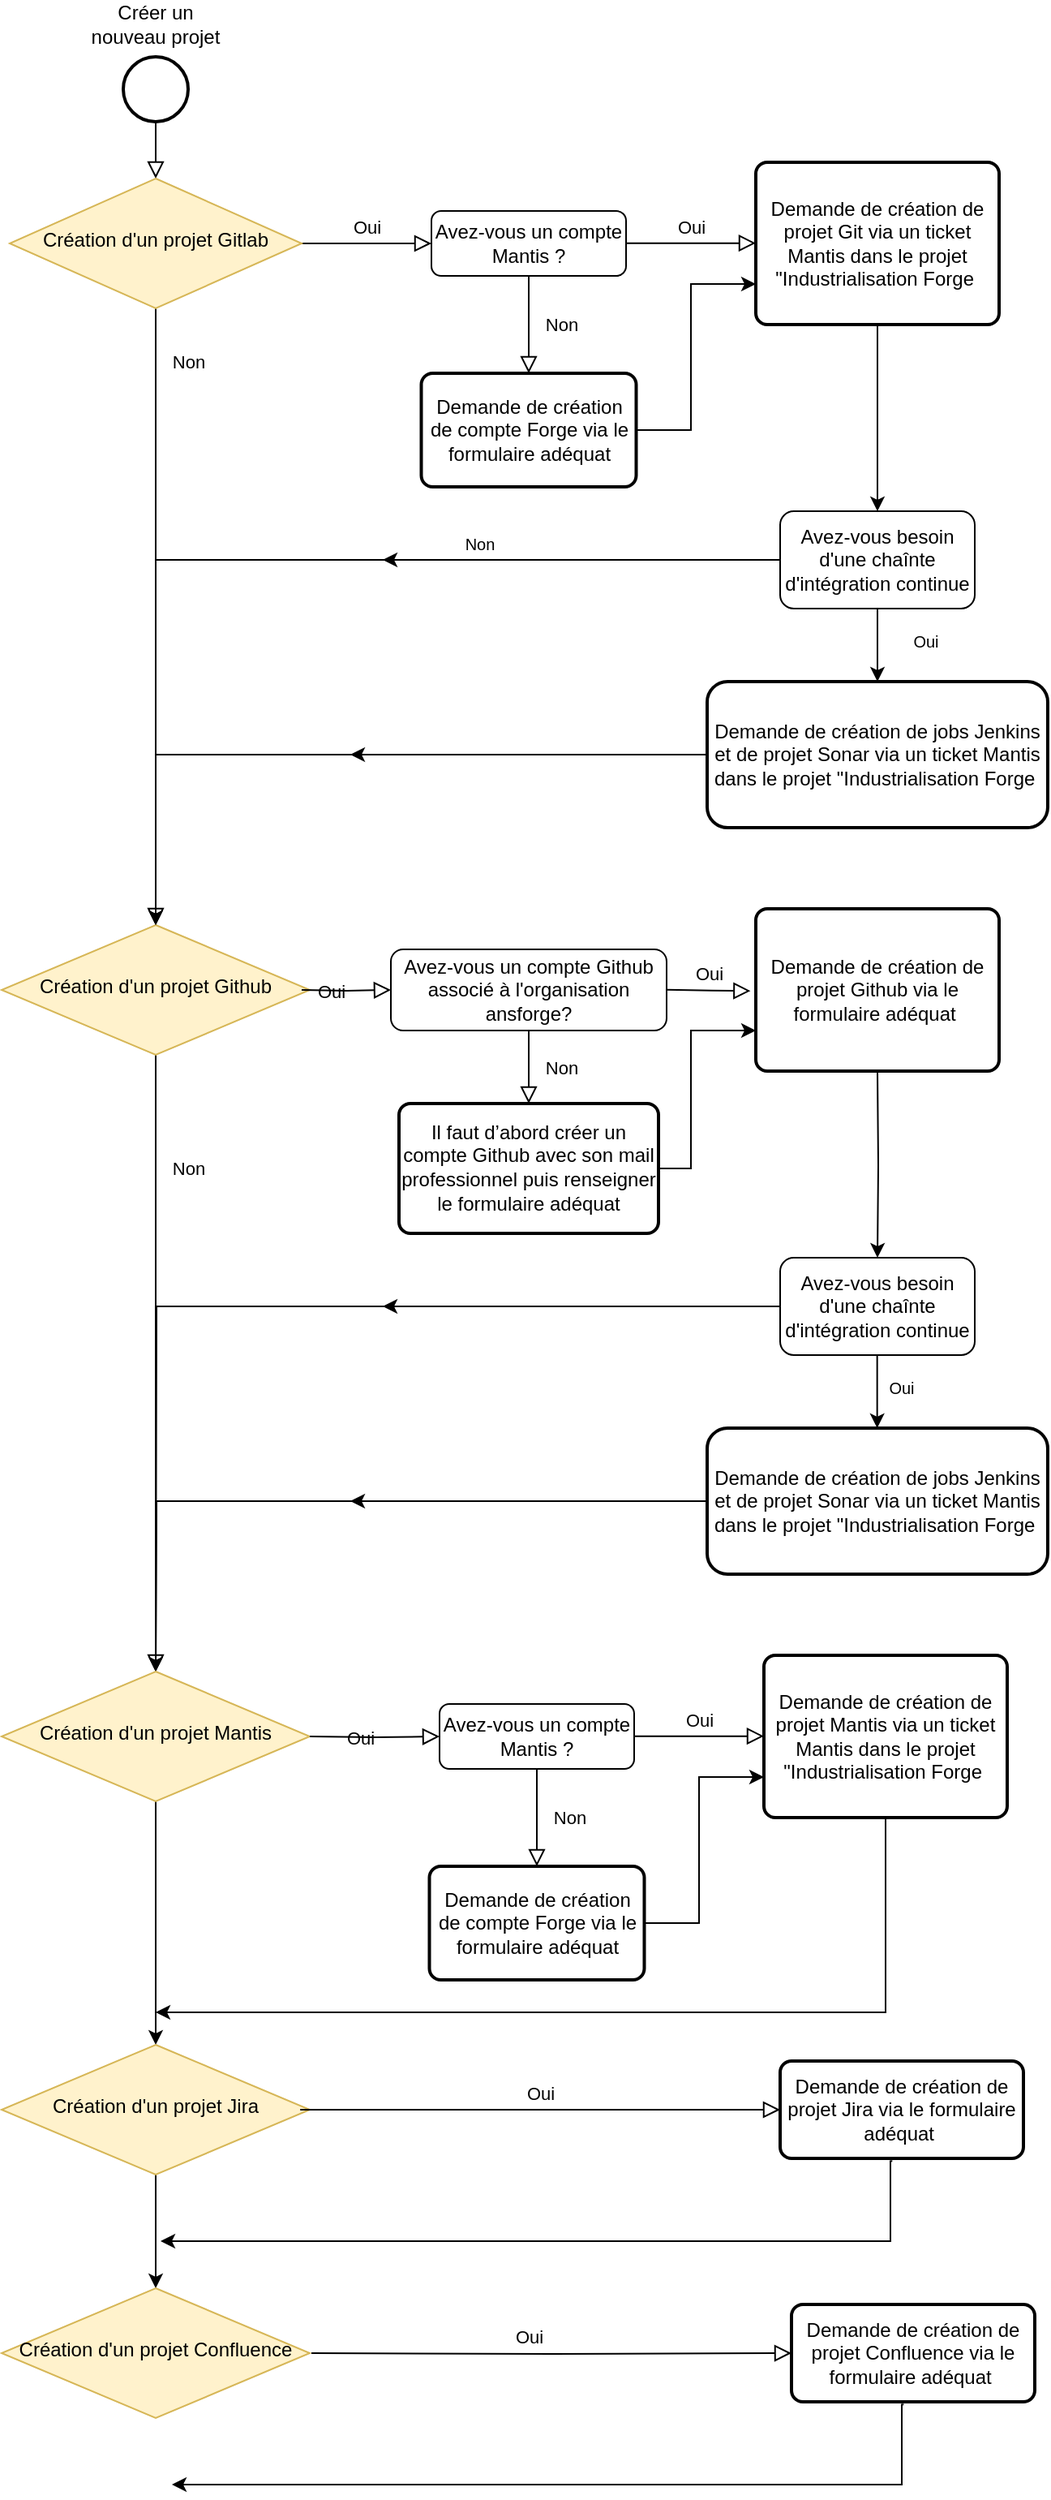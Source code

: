<mxfile version="22.1.16" type="github">
  <diagram id="C5RBs43oDa-KdzZeNtuy" name="Page-1">
    <mxGraphModel dx="1687" dy="868" grid="1" gridSize="10" guides="1" tooltips="1" connect="1" arrows="1" fold="1" page="1" pageScale="1" pageWidth="1654" pageHeight="2336" math="0" shadow="0">
      <root>
        <mxCell id="WIyWlLk6GJQsqaUBKTNV-0" />
        <mxCell id="WIyWlLk6GJQsqaUBKTNV-1" parent="WIyWlLk6GJQsqaUBKTNV-0" />
        <mxCell id="xDcg4EXe8-0JSBkCGdu8-0" value="" style="strokeWidth=2;html=1;shape=mxgraph.flowchart.start_2;whiteSpace=wrap;" vertex="1" parent="WIyWlLk6GJQsqaUBKTNV-1">
          <mxGeometry x="110" y="45" width="40" height="40" as="geometry" />
        </mxCell>
        <mxCell id="WIyWlLk6GJQsqaUBKTNV-2" value="" style="rounded=0;html=1;jettySize=auto;orthogonalLoop=1;fontSize=11;endArrow=block;endFill=0;endSize=8;strokeWidth=1;shadow=0;labelBackgroundColor=none;edgeStyle=orthogonalEdgeStyle;exitX=0.5;exitY=1;exitDx=0;exitDy=0;exitPerimeter=0;" parent="WIyWlLk6GJQsqaUBKTNV-1" source="xDcg4EXe8-0JSBkCGdu8-0" target="WIyWlLk6GJQsqaUBKTNV-6" edge="1">
          <mxGeometry relative="1" as="geometry">
            <mxPoint x="40" y="120" as="sourcePoint" />
          </mxGeometry>
        </mxCell>
        <mxCell id="WIyWlLk6GJQsqaUBKTNV-4" value="Non" style="rounded=0;html=1;jettySize=auto;orthogonalLoop=1;fontSize=11;endArrow=block;endFill=0;endSize=8;strokeWidth=1;shadow=0;labelBackgroundColor=none;edgeStyle=orthogonalEdgeStyle;" parent="WIyWlLk6GJQsqaUBKTNV-1" source="WIyWlLk6GJQsqaUBKTNV-6" target="WIyWlLk6GJQsqaUBKTNV-10" edge="1">
          <mxGeometry x="-0.826" y="20" relative="1" as="geometry">
            <mxPoint as="offset" />
          </mxGeometry>
        </mxCell>
        <mxCell id="WIyWlLk6GJQsqaUBKTNV-5" value="Oui" style="edgeStyle=orthogonalEdgeStyle;rounded=0;html=1;jettySize=auto;orthogonalLoop=1;fontSize=11;endArrow=block;endFill=0;endSize=8;strokeWidth=1;shadow=0;labelBackgroundColor=none;" parent="WIyWlLk6GJQsqaUBKTNV-1" source="WIyWlLk6GJQsqaUBKTNV-6" target="WIyWlLk6GJQsqaUBKTNV-7" edge="1">
          <mxGeometry y="10" relative="1" as="geometry">
            <mxPoint as="offset" />
          </mxGeometry>
        </mxCell>
        <mxCell id="WIyWlLk6GJQsqaUBKTNV-6" value="Création d&#39;un projet Gitlab" style="rhombus;whiteSpace=wrap;html=1;shadow=0;fontFamily=Helvetica;fontSize=12;align=center;strokeWidth=1;spacing=6;spacingTop=-4;fillColor=#fff2cc;strokeColor=#d6b656;" parent="WIyWlLk6GJQsqaUBKTNV-1" vertex="1">
          <mxGeometry x="40" y="120" width="180" height="80" as="geometry" />
        </mxCell>
        <mxCell id="WIyWlLk6GJQsqaUBKTNV-7" value="Avez-vous un compte Mantis ?" style="rounded=1;whiteSpace=wrap;html=1;fontSize=12;glass=0;strokeWidth=1;shadow=0;" parent="WIyWlLk6GJQsqaUBKTNV-1" vertex="1">
          <mxGeometry x="300" y="140" width="120" height="40" as="geometry" />
        </mxCell>
        <mxCell id="WIyWlLk6GJQsqaUBKTNV-9" value="Non" style="edgeStyle=orthogonalEdgeStyle;rounded=0;html=1;jettySize=auto;orthogonalLoop=1;fontSize=11;endArrow=block;endFill=0;endSize=8;strokeWidth=1;shadow=0;labelBackgroundColor=none;" parent="WIyWlLk6GJQsqaUBKTNV-1" source="WIyWlLk6GJQsqaUBKTNV-10" edge="1">
          <mxGeometry x="-0.632" y="20" relative="1" as="geometry">
            <mxPoint as="offset" />
            <mxPoint x="130" y="1040" as="targetPoint" />
          </mxGeometry>
        </mxCell>
        <mxCell id="WIyWlLk6GJQsqaUBKTNV-10" value="Création d&#39;un projet Github" style="rhombus;whiteSpace=wrap;html=1;shadow=0;fontFamily=Helvetica;fontSize=12;align=center;strokeWidth=1;spacing=6;spacingTop=-4;fillColor=#fff2cc;strokeColor=#d6b656;" parent="WIyWlLk6GJQsqaUBKTNV-1" vertex="1">
          <mxGeometry x="35" y="580" width="190" height="80" as="geometry" />
        </mxCell>
        <mxCell id="xDcg4EXe8-0JSBkCGdu8-1" value="Créer un nouveau projet" style="text;html=1;strokeColor=none;fillColor=none;align=center;verticalAlign=middle;whiteSpace=wrap;rounded=0;" vertex="1" parent="WIyWlLk6GJQsqaUBKTNV-1">
          <mxGeometry x="85" y="10" width="90" height="30" as="geometry" />
        </mxCell>
        <mxCell id="xDcg4EXe8-0JSBkCGdu8-2" value="Oui" style="edgeStyle=orthogonalEdgeStyle;rounded=0;html=1;jettySize=auto;orthogonalLoop=1;fontSize=11;endArrow=block;endFill=0;endSize=8;strokeWidth=1;shadow=0;labelBackgroundColor=none;" edge="1" parent="WIyWlLk6GJQsqaUBKTNV-1">
          <mxGeometry y="10" relative="1" as="geometry">
            <mxPoint as="offset" />
            <mxPoint x="420" y="159.86" as="sourcePoint" />
            <mxPoint x="500" y="159.86" as="targetPoint" />
          </mxGeometry>
        </mxCell>
        <mxCell id="xDcg4EXe8-0JSBkCGdu8-14" value="" style="edgeStyle=orthogonalEdgeStyle;rounded=0;orthogonalLoop=1;jettySize=auto;html=1;" edge="1" parent="WIyWlLk6GJQsqaUBKTNV-1" source="xDcg4EXe8-0JSBkCGdu8-4" target="xDcg4EXe8-0JSBkCGdu8-13">
          <mxGeometry relative="1" as="geometry" />
        </mxCell>
        <mxCell id="xDcg4EXe8-0JSBkCGdu8-4" value="Demande de création de projet Git via un ticket Mantis dans le projet &quot;Industrialisation Forge&amp;nbsp;" style="rounded=1;whiteSpace=wrap;html=1;absoluteArcSize=1;arcSize=14;strokeWidth=2;" vertex="1" parent="WIyWlLk6GJQsqaUBKTNV-1">
          <mxGeometry x="500" y="110" width="150" height="100" as="geometry" />
        </mxCell>
        <mxCell id="xDcg4EXe8-0JSBkCGdu8-5" value="Non" style="rounded=0;html=1;jettySize=auto;orthogonalLoop=1;fontSize=11;endArrow=block;endFill=0;endSize=8;strokeWidth=1;shadow=0;labelBackgroundColor=none;edgeStyle=orthogonalEdgeStyle;exitX=0.5;exitY=1;exitDx=0;exitDy=0;entryX=0.5;entryY=0;entryDx=0;entryDy=0;" edge="1" parent="WIyWlLk6GJQsqaUBKTNV-1" source="WIyWlLk6GJQsqaUBKTNV-7" target="xDcg4EXe8-0JSBkCGdu8-6">
          <mxGeometry y="20" relative="1" as="geometry">
            <mxPoint as="offset" />
            <mxPoint x="359.86" y="190" as="sourcePoint" />
            <mxPoint x="360" y="240" as="targetPoint" />
          </mxGeometry>
        </mxCell>
        <mxCell id="xDcg4EXe8-0JSBkCGdu8-6" value="Demande de création de compte Forge via le formulaire adéquat" style="rounded=1;whiteSpace=wrap;html=1;absoluteArcSize=1;arcSize=14;strokeWidth=2;" vertex="1" parent="WIyWlLk6GJQsqaUBKTNV-1">
          <mxGeometry x="293.75" y="240" width="132.5" height="70" as="geometry" />
        </mxCell>
        <mxCell id="xDcg4EXe8-0JSBkCGdu8-8" value="" style="endArrow=classic;html=1;rounded=0;exitX=1;exitY=0.5;exitDx=0;exitDy=0;entryX=0;entryY=0.75;entryDx=0;entryDy=0;" edge="1" parent="WIyWlLk6GJQsqaUBKTNV-1" source="xDcg4EXe8-0JSBkCGdu8-6" target="xDcg4EXe8-0JSBkCGdu8-4">
          <mxGeometry width="50" height="50" relative="1" as="geometry">
            <mxPoint x="420" y="230" as="sourcePoint" />
            <mxPoint x="470" y="180" as="targetPoint" />
            <Array as="points">
              <mxPoint x="460" y="275" />
              <mxPoint x="460" y="185" />
            </Array>
          </mxGeometry>
        </mxCell>
        <mxCell id="xDcg4EXe8-0JSBkCGdu8-18" value="" style="edgeStyle=orthogonalEdgeStyle;rounded=0;orthogonalLoop=1;jettySize=auto;html=1;" edge="1" parent="WIyWlLk6GJQsqaUBKTNV-1" source="xDcg4EXe8-0JSBkCGdu8-13" target="xDcg4EXe8-0JSBkCGdu8-17">
          <mxGeometry relative="1" as="geometry" />
        </mxCell>
        <mxCell id="xDcg4EXe8-0JSBkCGdu8-13" value="Avez-vous besoin d&#39;une chaînte d&#39;intégration continue" style="rounded=1;whiteSpace=wrap;html=1;arcSize=14;strokeWidth=1;" vertex="1" parent="WIyWlLk6GJQsqaUBKTNV-1">
          <mxGeometry x="515" y="325" width="120" height="60" as="geometry" />
        </mxCell>
        <mxCell id="xDcg4EXe8-0JSBkCGdu8-15" style="edgeStyle=orthogonalEdgeStyle;rounded=0;orthogonalLoop=1;jettySize=auto;html=1;entryX=0.5;entryY=0;entryDx=0;entryDy=0;labelBackgroundColor=none;" edge="1" parent="WIyWlLk6GJQsqaUBKTNV-1" source="xDcg4EXe8-0JSBkCGdu8-13" target="WIyWlLk6GJQsqaUBKTNV-10">
          <mxGeometry relative="1" as="geometry" />
        </mxCell>
        <mxCell id="xDcg4EXe8-0JSBkCGdu8-16" value="&lt;font style=&quot;font-size: 10px;&quot;&gt;Non&lt;/font&gt;" style="text;strokeColor=none;align=center;fillColor=none;html=1;verticalAlign=middle;whiteSpace=wrap;rounded=0;" vertex="1" parent="WIyWlLk6GJQsqaUBKTNV-1">
          <mxGeometry x="300" y="330" width="60" height="30" as="geometry" />
        </mxCell>
        <mxCell id="xDcg4EXe8-0JSBkCGdu8-20" style="edgeStyle=orthogonalEdgeStyle;rounded=0;orthogonalLoop=1;jettySize=auto;html=1;entryX=0.5;entryY=0;entryDx=0;entryDy=0;" edge="1" parent="WIyWlLk6GJQsqaUBKTNV-1" source="xDcg4EXe8-0JSBkCGdu8-17" target="WIyWlLk6GJQsqaUBKTNV-10">
          <mxGeometry relative="1" as="geometry" />
        </mxCell>
        <mxCell id="xDcg4EXe8-0JSBkCGdu8-17" value="Demande de création de jobs Jenkins et de projet Sonar via un ticket Mantis dans le projet &quot;Industrialisation Forge&amp;nbsp;" style="whiteSpace=wrap;html=1;rounded=1;arcSize=14;strokeWidth=2;" vertex="1" parent="WIyWlLk6GJQsqaUBKTNV-1">
          <mxGeometry x="470" y="430" width="210" height="90" as="geometry" />
        </mxCell>
        <mxCell id="xDcg4EXe8-0JSBkCGdu8-19" value="&lt;font style=&quot;font-size: 10px;&quot;&gt;Oui&lt;/font&gt;" style="text;strokeColor=none;align=center;fillColor=none;html=1;verticalAlign=middle;whiteSpace=wrap;rounded=0;" vertex="1" parent="WIyWlLk6GJQsqaUBKTNV-1">
          <mxGeometry x="590" y="390" width="30" height="30" as="geometry" />
        </mxCell>
        <mxCell id="xDcg4EXe8-0JSBkCGdu8-21" value="Oui" style="edgeStyle=orthogonalEdgeStyle;rounded=0;html=1;jettySize=auto;orthogonalLoop=1;fontSize=11;endArrow=block;endFill=0;endSize=8;strokeWidth=1;shadow=0;labelBackgroundColor=none;" edge="1" parent="WIyWlLk6GJQsqaUBKTNV-1" target="xDcg4EXe8-0JSBkCGdu8-22">
          <mxGeometry y="10" relative="1" as="geometry">
            <mxPoint as="offset" />
            <mxPoint x="220" y="620" as="sourcePoint" />
          </mxGeometry>
        </mxCell>
        <mxCell id="xDcg4EXe8-0JSBkCGdu8-22" value="Avez-vous un compte Github associé à l&#39;organisation ansforge?" style="rounded=1;whiteSpace=wrap;html=1;fontSize=12;glass=0;strokeWidth=1;shadow=0;" vertex="1" parent="WIyWlLk6GJQsqaUBKTNV-1">
          <mxGeometry x="275" y="595" width="170" height="50" as="geometry" />
        </mxCell>
        <mxCell id="xDcg4EXe8-0JSBkCGdu8-23" value="Oui" style="edgeStyle=orthogonalEdgeStyle;rounded=0;html=1;jettySize=auto;orthogonalLoop=1;fontSize=11;endArrow=block;endFill=0;endSize=8;strokeWidth=1;shadow=0;labelBackgroundColor=none;entryX=-0.022;entryY=0.506;entryDx=0;entryDy=0;entryPerimeter=0;" edge="1" parent="WIyWlLk6GJQsqaUBKTNV-1" target="xDcg4EXe8-0JSBkCGdu8-24">
          <mxGeometry y="10" relative="1" as="geometry">
            <mxPoint as="offset" />
            <mxPoint x="445" y="619.86" as="sourcePoint" />
            <mxPoint x="525" y="619.86" as="targetPoint" />
          </mxGeometry>
        </mxCell>
        <mxCell id="xDcg4EXe8-0JSBkCGdu8-24" value="Demande de création de projet Github via le formulaire adéquat&amp;nbsp;" style="rounded=1;whiteSpace=wrap;html=1;absoluteArcSize=1;arcSize=14;strokeWidth=2;" vertex="1" parent="WIyWlLk6GJQsqaUBKTNV-1">
          <mxGeometry x="500" y="570" width="150" height="100" as="geometry" />
        </mxCell>
        <mxCell id="xDcg4EXe8-0JSBkCGdu8-25" value="Non" style="rounded=0;html=1;jettySize=auto;orthogonalLoop=1;fontSize=11;endArrow=block;endFill=0;endSize=8;strokeWidth=1;shadow=0;labelBackgroundColor=none;edgeStyle=orthogonalEdgeStyle;exitX=0.5;exitY=1;exitDx=0;exitDy=0;entryX=0.5;entryY=0;entryDx=0;entryDy=0;" edge="1" parent="WIyWlLk6GJQsqaUBKTNV-1" source="xDcg4EXe8-0JSBkCGdu8-22" target="xDcg4EXe8-0JSBkCGdu8-26">
          <mxGeometry y="20" relative="1" as="geometry">
            <mxPoint as="offset" />
            <mxPoint x="359.86" y="650" as="sourcePoint" />
            <mxPoint x="360" y="700" as="targetPoint" />
          </mxGeometry>
        </mxCell>
        <mxCell id="xDcg4EXe8-0JSBkCGdu8-26" value="&lt;p style=&quot;margin: 0cm; vertical-align: baseline;&quot; class=&quot;paragraph&quot;&gt;Il faut d’abord créer un&lt;br&gt;compte Github avec son mail professionnel puis renseigner le formulaire adéquat&lt;span style=&quot;font-size: 10pt; font-family: Arial, sans-serif;&quot;&gt;&lt;/span&gt;&lt;/p&gt;" style="rounded=1;whiteSpace=wrap;html=1;absoluteArcSize=1;arcSize=14;strokeWidth=2;" vertex="1" parent="WIyWlLk6GJQsqaUBKTNV-1">
          <mxGeometry x="280" y="690" width="160" height="80" as="geometry" />
        </mxCell>
        <mxCell id="xDcg4EXe8-0JSBkCGdu8-27" value="" style="endArrow=classic;html=1;rounded=0;exitX=1;exitY=0.5;exitDx=0;exitDy=0;entryX=0;entryY=0.75;entryDx=0;entryDy=0;" edge="1" parent="WIyWlLk6GJQsqaUBKTNV-1" source="xDcg4EXe8-0JSBkCGdu8-26" target="xDcg4EXe8-0JSBkCGdu8-24">
          <mxGeometry width="50" height="50" relative="1" as="geometry">
            <mxPoint x="420" y="690" as="sourcePoint" />
            <mxPoint x="470" y="640" as="targetPoint" />
            <Array as="points">
              <mxPoint x="460" y="730" />
              <mxPoint x="460" y="645" />
            </Array>
          </mxGeometry>
        </mxCell>
        <mxCell id="xDcg4EXe8-0JSBkCGdu8-29" value="" style="endArrow=classic;html=1;rounded=0;exitX=0;exitY=0.5;exitDx=0;exitDy=0;" edge="1" parent="WIyWlLk6GJQsqaUBKTNV-1" source="xDcg4EXe8-0JSBkCGdu8-17">
          <mxGeometry width="50" height="50" relative="1" as="geometry">
            <mxPoint x="490" y="500" as="sourcePoint" />
            <mxPoint x="250" y="475" as="targetPoint" />
          </mxGeometry>
        </mxCell>
        <mxCell id="xDcg4EXe8-0JSBkCGdu8-30" value="" style="endArrow=classic;html=1;rounded=0;exitX=0;exitY=0.5;exitDx=0;exitDy=0;" edge="1" parent="WIyWlLk6GJQsqaUBKTNV-1" source="xDcg4EXe8-0JSBkCGdu8-13">
          <mxGeometry width="50" height="50" relative="1" as="geometry">
            <mxPoint x="480" y="485" as="sourcePoint" />
            <mxPoint x="270" y="355" as="targetPoint" />
          </mxGeometry>
        </mxCell>
        <mxCell id="xDcg4EXe8-0JSBkCGdu8-31" value="" style="edgeStyle=orthogonalEdgeStyle;rounded=0;orthogonalLoop=1;jettySize=auto;html=1;" edge="1" parent="WIyWlLk6GJQsqaUBKTNV-1" target="xDcg4EXe8-0JSBkCGdu8-32">
          <mxGeometry relative="1" as="geometry">
            <mxPoint x="575" y="670" as="sourcePoint" />
          </mxGeometry>
        </mxCell>
        <mxCell id="xDcg4EXe8-0JSBkCGdu8-32" value="Avez-vous besoin d&#39;une chaînte d&#39;intégration continue" style="rounded=1;whiteSpace=wrap;html=1;arcSize=14;strokeWidth=1;" vertex="1" parent="WIyWlLk6GJQsqaUBKTNV-1">
          <mxGeometry x="515" y="785" width="120" height="60" as="geometry" />
        </mxCell>
        <mxCell id="xDcg4EXe8-0JSBkCGdu8-33" style="edgeStyle=orthogonalEdgeStyle;rounded=0;orthogonalLoop=1;jettySize=auto;html=1;entryX=0.5;entryY=0;entryDx=0;entryDy=0;labelBackgroundColor=none;" edge="1" parent="WIyWlLk6GJQsqaUBKTNV-1" source="xDcg4EXe8-0JSBkCGdu8-32">
          <mxGeometry relative="1" as="geometry">
            <mxPoint x="130" y="1040" as="targetPoint" />
          </mxGeometry>
        </mxCell>
        <mxCell id="xDcg4EXe8-0JSBkCGdu8-34" style="edgeStyle=orthogonalEdgeStyle;rounded=0;orthogonalLoop=1;jettySize=auto;html=1;entryX=0.5;entryY=0;entryDx=0;entryDy=0;" edge="1" parent="WIyWlLk6GJQsqaUBKTNV-1" source="xDcg4EXe8-0JSBkCGdu8-35">
          <mxGeometry relative="1" as="geometry">
            <mxPoint x="130" y="1040" as="targetPoint" />
          </mxGeometry>
        </mxCell>
        <mxCell id="xDcg4EXe8-0JSBkCGdu8-35" value="Demande de création de jobs Jenkins et de projet Sonar via un ticket Mantis dans le projet &quot;Industrialisation Forge&amp;nbsp;" style="whiteSpace=wrap;html=1;rounded=1;arcSize=14;strokeWidth=2;" vertex="1" parent="WIyWlLk6GJQsqaUBKTNV-1">
          <mxGeometry x="470" y="890" width="210" height="90" as="geometry" />
        </mxCell>
        <mxCell id="xDcg4EXe8-0JSBkCGdu8-36" value="&lt;font style=&quot;font-size: 10px;&quot;&gt;Oui&lt;/font&gt;" style="text;strokeColor=none;align=center;fillColor=none;html=1;verticalAlign=middle;whiteSpace=wrap;rounded=0;" vertex="1" parent="WIyWlLk6GJQsqaUBKTNV-1">
          <mxGeometry x="560" y="850" width="60" height="30" as="geometry" />
        </mxCell>
        <mxCell id="xDcg4EXe8-0JSBkCGdu8-37" value="" style="endArrow=classic;html=1;rounded=0;exitX=0;exitY=0.5;exitDx=0;exitDy=0;" edge="1" parent="WIyWlLk6GJQsqaUBKTNV-1" source="xDcg4EXe8-0JSBkCGdu8-35">
          <mxGeometry width="50" height="50" relative="1" as="geometry">
            <mxPoint x="490" y="960" as="sourcePoint" />
            <mxPoint x="250" y="935" as="targetPoint" />
          </mxGeometry>
        </mxCell>
        <mxCell id="xDcg4EXe8-0JSBkCGdu8-38" value="" style="endArrow=classic;html=1;rounded=0;exitX=0;exitY=0.5;exitDx=0;exitDy=0;" edge="1" parent="WIyWlLk6GJQsqaUBKTNV-1" source="xDcg4EXe8-0JSBkCGdu8-32">
          <mxGeometry width="50" height="50" relative="1" as="geometry">
            <mxPoint x="480" y="945" as="sourcePoint" />
            <mxPoint x="270" y="815" as="targetPoint" />
          </mxGeometry>
        </mxCell>
        <mxCell id="xDcg4EXe8-0JSBkCGdu8-39" value="" style="edgeStyle=orthogonalEdgeStyle;rounded=0;orthogonalLoop=1;jettySize=auto;html=1;" edge="1" parent="WIyWlLk6GJQsqaUBKTNV-1">
          <mxGeometry relative="1" as="geometry">
            <mxPoint x="574.83" y="845" as="sourcePoint" />
            <mxPoint x="574.83" y="890" as="targetPoint" />
          </mxGeometry>
        </mxCell>
        <mxCell id="xDcg4EXe8-0JSBkCGdu8-51" value="" style="edgeStyle=orthogonalEdgeStyle;rounded=0;orthogonalLoop=1;jettySize=auto;html=1;" edge="1" parent="WIyWlLk6GJQsqaUBKTNV-1" source="xDcg4EXe8-0JSBkCGdu8-40" target="xDcg4EXe8-0JSBkCGdu8-50">
          <mxGeometry relative="1" as="geometry" />
        </mxCell>
        <mxCell id="xDcg4EXe8-0JSBkCGdu8-40" value="Création d&#39;un projet Mantis" style="rhombus;whiteSpace=wrap;html=1;shadow=0;fontFamily=Helvetica;fontSize=12;align=center;strokeWidth=1;spacing=6;spacingTop=-4;fillColor=#fff2cc;strokeColor=#d6b656;" vertex="1" parent="WIyWlLk6GJQsqaUBKTNV-1">
          <mxGeometry x="35" y="1040" width="190" height="80" as="geometry" />
        </mxCell>
        <mxCell id="xDcg4EXe8-0JSBkCGdu8-41" value="Oui" style="edgeStyle=orthogonalEdgeStyle;rounded=0;html=1;jettySize=auto;orthogonalLoop=1;fontSize=11;endArrow=block;endFill=0;endSize=8;strokeWidth=1;shadow=0;labelBackgroundColor=none;" edge="1" parent="WIyWlLk6GJQsqaUBKTNV-1" target="xDcg4EXe8-0JSBkCGdu8-42">
          <mxGeometry y="10" relative="1" as="geometry">
            <mxPoint as="offset" />
            <mxPoint x="225" y="1080" as="sourcePoint" />
          </mxGeometry>
        </mxCell>
        <mxCell id="xDcg4EXe8-0JSBkCGdu8-42" value="Avez-vous un compte Mantis ?" style="rounded=1;whiteSpace=wrap;html=1;fontSize=12;glass=0;strokeWidth=1;shadow=0;" vertex="1" parent="WIyWlLk6GJQsqaUBKTNV-1">
          <mxGeometry x="305" y="1060" width="120" height="40" as="geometry" />
        </mxCell>
        <mxCell id="xDcg4EXe8-0JSBkCGdu8-43" value="Oui" style="edgeStyle=orthogonalEdgeStyle;rounded=0;html=1;jettySize=auto;orthogonalLoop=1;fontSize=11;endArrow=block;endFill=0;endSize=8;strokeWidth=1;shadow=0;labelBackgroundColor=none;" edge="1" parent="WIyWlLk6GJQsqaUBKTNV-1">
          <mxGeometry y="10" relative="1" as="geometry">
            <mxPoint as="offset" />
            <mxPoint x="425" y="1079.86" as="sourcePoint" />
            <mxPoint x="505" y="1079.86" as="targetPoint" />
          </mxGeometry>
        </mxCell>
        <mxCell id="xDcg4EXe8-0JSBkCGdu8-44" value="" style="edgeStyle=orthogonalEdgeStyle;rounded=0;orthogonalLoop=1;jettySize=auto;html=1;exitX=0.5;exitY=1;exitDx=0;exitDy=0;" edge="1" parent="WIyWlLk6GJQsqaUBKTNV-1">
          <mxGeometry relative="1" as="geometry">
            <mxPoint x="130" y="1250" as="targetPoint" />
            <mxPoint x="580" y="1100" as="sourcePoint" />
            <Array as="points">
              <mxPoint x="580" y="1250" />
            </Array>
          </mxGeometry>
        </mxCell>
        <mxCell id="xDcg4EXe8-0JSBkCGdu8-45" value="Demande de création de projet Mantis via un ticket Mantis dans le projet &quot;Industrialisation Forge&amp;nbsp;" style="rounded=1;whiteSpace=wrap;html=1;absoluteArcSize=1;arcSize=14;strokeWidth=2;" vertex="1" parent="WIyWlLk6GJQsqaUBKTNV-1">
          <mxGeometry x="505" y="1030" width="150" height="100" as="geometry" />
        </mxCell>
        <mxCell id="xDcg4EXe8-0JSBkCGdu8-46" value="Non" style="rounded=0;html=1;jettySize=auto;orthogonalLoop=1;fontSize=11;endArrow=block;endFill=0;endSize=8;strokeWidth=1;shadow=0;labelBackgroundColor=none;edgeStyle=orthogonalEdgeStyle;exitX=0.5;exitY=1;exitDx=0;exitDy=0;entryX=0.5;entryY=0;entryDx=0;entryDy=0;" edge="1" parent="WIyWlLk6GJQsqaUBKTNV-1" source="xDcg4EXe8-0JSBkCGdu8-42" target="xDcg4EXe8-0JSBkCGdu8-47">
          <mxGeometry y="20" relative="1" as="geometry">
            <mxPoint as="offset" />
            <mxPoint x="364.86" y="1110" as="sourcePoint" />
            <mxPoint x="365" y="1160" as="targetPoint" />
          </mxGeometry>
        </mxCell>
        <mxCell id="xDcg4EXe8-0JSBkCGdu8-47" value="Demande de création de compte Forge via le formulaire adéquat" style="rounded=1;whiteSpace=wrap;html=1;absoluteArcSize=1;arcSize=14;strokeWidth=2;" vertex="1" parent="WIyWlLk6GJQsqaUBKTNV-1">
          <mxGeometry x="298.75" y="1160" width="132.5" height="70" as="geometry" />
        </mxCell>
        <mxCell id="xDcg4EXe8-0JSBkCGdu8-48" value="" style="endArrow=classic;html=1;rounded=0;exitX=1;exitY=0.5;exitDx=0;exitDy=0;entryX=0;entryY=0.75;entryDx=0;entryDy=0;" edge="1" parent="WIyWlLk6GJQsqaUBKTNV-1" source="xDcg4EXe8-0JSBkCGdu8-47" target="xDcg4EXe8-0JSBkCGdu8-45">
          <mxGeometry width="50" height="50" relative="1" as="geometry">
            <mxPoint x="425" y="1150" as="sourcePoint" />
            <mxPoint x="475" y="1100" as="targetPoint" />
            <Array as="points">
              <mxPoint x="465" y="1195" />
              <mxPoint x="465" y="1105" />
            </Array>
          </mxGeometry>
        </mxCell>
        <mxCell id="xDcg4EXe8-0JSBkCGdu8-56" value="" style="edgeStyle=orthogonalEdgeStyle;rounded=0;orthogonalLoop=1;jettySize=auto;html=1;" edge="1" parent="WIyWlLk6GJQsqaUBKTNV-1" source="xDcg4EXe8-0JSBkCGdu8-50" target="xDcg4EXe8-0JSBkCGdu8-55">
          <mxGeometry relative="1" as="geometry" />
        </mxCell>
        <mxCell id="xDcg4EXe8-0JSBkCGdu8-50" value="Création d&#39;un projet Jira" style="rhombus;whiteSpace=wrap;html=1;shadow=0;fontFamily=Helvetica;fontSize=12;align=center;strokeWidth=1;spacing=6;spacingTop=-4;fillColor=#fff2cc;strokeColor=#d6b656;" vertex="1" parent="WIyWlLk6GJQsqaUBKTNV-1">
          <mxGeometry x="35" y="1270" width="190" height="80" as="geometry" />
        </mxCell>
        <mxCell id="xDcg4EXe8-0JSBkCGdu8-52" value="Oui" style="edgeStyle=orthogonalEdgeStyle;rounded=0;html=1;jettySize=auto;orthogonalLoop=1;fontSize=11;endArrow=block;endFill=0;endSize=8;strokeWidth=1;shadow=0;labelBackgroundColor=none;exitX=0.969;exitY=0.5;exitDx=0;exitDy=0;exitPerimeter=0;entryX=0;entryY=0.5;entryDx=0;entryDy=0;" edge="1" parent="WIyWlLk6GJQsqaUBKTNV-1" source="xDcg4EXe8-0JSBkCGdu8-50" target="xDcg4EXe8-0JSBkCGdu8-54">
          <mxGeometry y="10" relative="1" as="geometry">
            <mxPoint as="offset" />
            <mxPoint x="235" y="1310" as="sourcePoint" />
            <mxPoint x="315" y="1310" as="targetPoint" />
          </mxGeometry>
        </mxCell>
        <mxCell id="xDcg4EXe8-0JSBkCGdu8-53" value="" style="edgeStyle=orthogonalEdgeStyle;rounded=0;orthogonalLoop=1;jettySize=auto;html=1;exitX=0.461;exitY=1.028;exitDx=0;exitDy=0;exitPerimeter=0;" edge="1" parent="WIyWlLk6GJQsqaUBKTNV-1" source="xDcg4EXe8-0JSBkCGdu8-54">
          <mxGeometry relative="1" as="geometry">
            <mxPoint x="133" y="1391" as="targetPoint" />
            <mxPoint x="583" y="1241" as="sourcePoint" />
            <Array as="points">
              <mxPoint x="583" y="1342" />
              <mxPoint x="583" y="1391" />
            </Array>
          </mxGeometry>
        </mxCell>
        <mxCell id="xDcg4EXe8-0JSBkCGdu8-54" value="Demande de création de projet Jira via le formulaire adéquat&amp;nbsp;" style="rounded=1;whiteSpace=wrap;html=1;absoluteArcSize=1;arcSize=14;strokeWidth=2;" vertex="1" parent="WIyWlLk6GJQsqaUBKTNV-1">
          <mxGeometry x="515" y="1280" width="150" height="60" as="geometry" />
        </mxCell>
        <mxCell id="xDcg4EXe8-0JSBkCGdu8-55" value="Création d&#39;un projet Confluence" style="rhombus;whiteSpace=wrap;html=1;shadow=0;fontFamily=Helvetica;fontSize=12;align=center;strokeWidth=1;spacing=6;spacingTop=-4;fillColor=#fff2cc;strokeColor=#d6b656;" vertex="1" parent="WIyWlLk6GJQsqaUBKTNV-1">
          <mxGeometry x="35" y="1420" width="190" height="80" as="geometry" />
        </mxCell>
        <mxCell id="xDcg4EXe8-0JSBkCGdu8-57" value="Oui" style="edgeStyle=orthogonalEdgeStyle;rounded=0;html=1;jettySize=auto;orthogonalLoop=1;fontSize=11;endArrow=block;endFill=0;endSize=8;strokeWidth=1;shadow=0;labelBackgroundColor=none;entryX=0;entryY=0.5;entryDx=0;entryDy=0;" edge="1" parent="WIyWlLk6GJQsqaUBKTNV-1" target="xDcg4EXe8-0JSBkCGdu8-59">
          <mxGeometry x="-0.096" y="10" relative="1" as="geometry">
            <mxPoint as="offset" />
            <mxPoint x="226" y="1460" as="sourcePoint" />
            <mxPoint x="322" y="1460" as="targetPoint" />
          </mxGeometry>
        </mxCell>
        <mxCell id="xDcg4EXe8-0JSBkCGdu8-58" value="" style="edgeStyle=orthogonalEdgeStyle;rounded=0;orthogonalLoop=1;jettySize=auto;html=1;exitX=0.461;exitY=1.028;exitDx=0;exitDy=0;exitPerimeter=0;" edge="1" parent="WIyWlLk6GJQsqaUBKTNV-1" source="xDcg4EXe8-0JSBkCGdu8-59">
          <mxGeometry relative="1" as="geometry">
            <mxPoint x="140" y="1541" as="targetPoint" />
            <mxPoint x="590" y="1391" as="sourcePoint" />
            <Array as="points">
              <mxPoint x="590" y="1492" />
              <mxPoint x="590" y="1541" />
            </Array>
          </mxGeometry>
        </mxCell>
        <mxCell id="xDcg4EXe8-0JSBkCGdu8-59" value="Demande de création de projet Confluence via le formulaire adéquat&amp;nbsp;" style="rounded=1;whiteSpace=wrap;html=1;absoluteArcSize=1;arcSize=14;strokeWidth=2;" vertex="1" parent="WIyWlLk6GJQsqaUBKTNV-1">
          <mxGeometry x="522" y="1430" width="150" height="60" as="geometry" />
        </mxCell>
      </root>
    </mxGraphModel>
  </diagram>
</mxfile>

